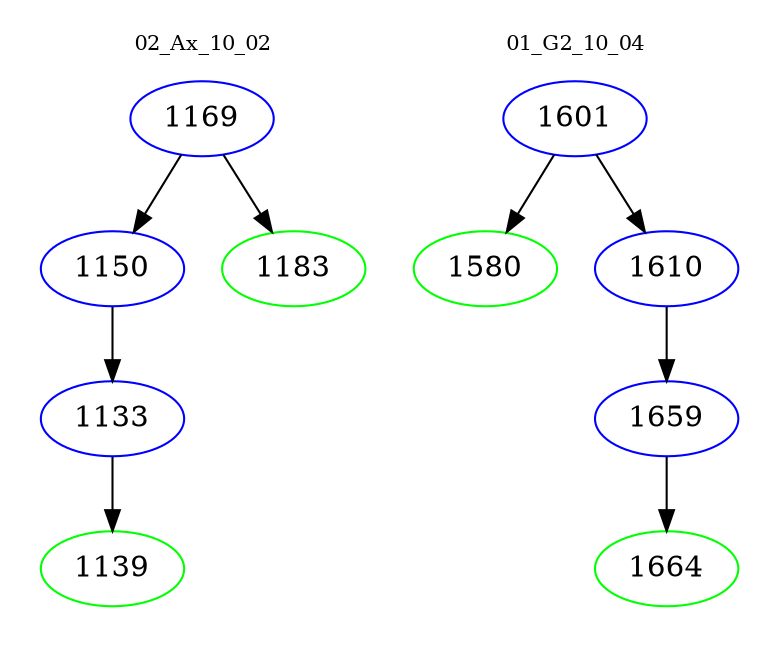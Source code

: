 digraph{
subgraph cluster_0 {
color = white
label = "02_Ax_10_02";
fontsize=10;
T0_1169 [label="1169", color="blue"]
T0_1169 -> T0_1150 [color="black"]
T0_1150 [label="1150", color="blue"]
T0_1150 -> T0_1133 [color="black"]
T0_1133 [label="1133", color="blue"]
T0_1133 -> T0_1139 [color="black"]
T0_1139 [label="1139", color="green"]
T0_1169 -> T0_1183 [color="black"]
T0_1183 [label="1183", color="green"]
}
subgraph cluster_1 {
color = white
label = "01_G2_10_04";
fontsize=10;
T1_1601 [label="1601", color="blue"]
T1_1601 -> T1_1580 [color="black"]
T1_1580 [label="1580", color="green"]
T1_1601 -> T1_1610 [color="black"]
T1_1610 [label="1610", color="blue"]
T1_1610 -> T1_1659 [color="black"]
T1_1659 [label="1659", color="blue"]
T1_1659 -> T1_1664 [color="black"]
T1_1664 [label="1664", color="green"]
}
}
